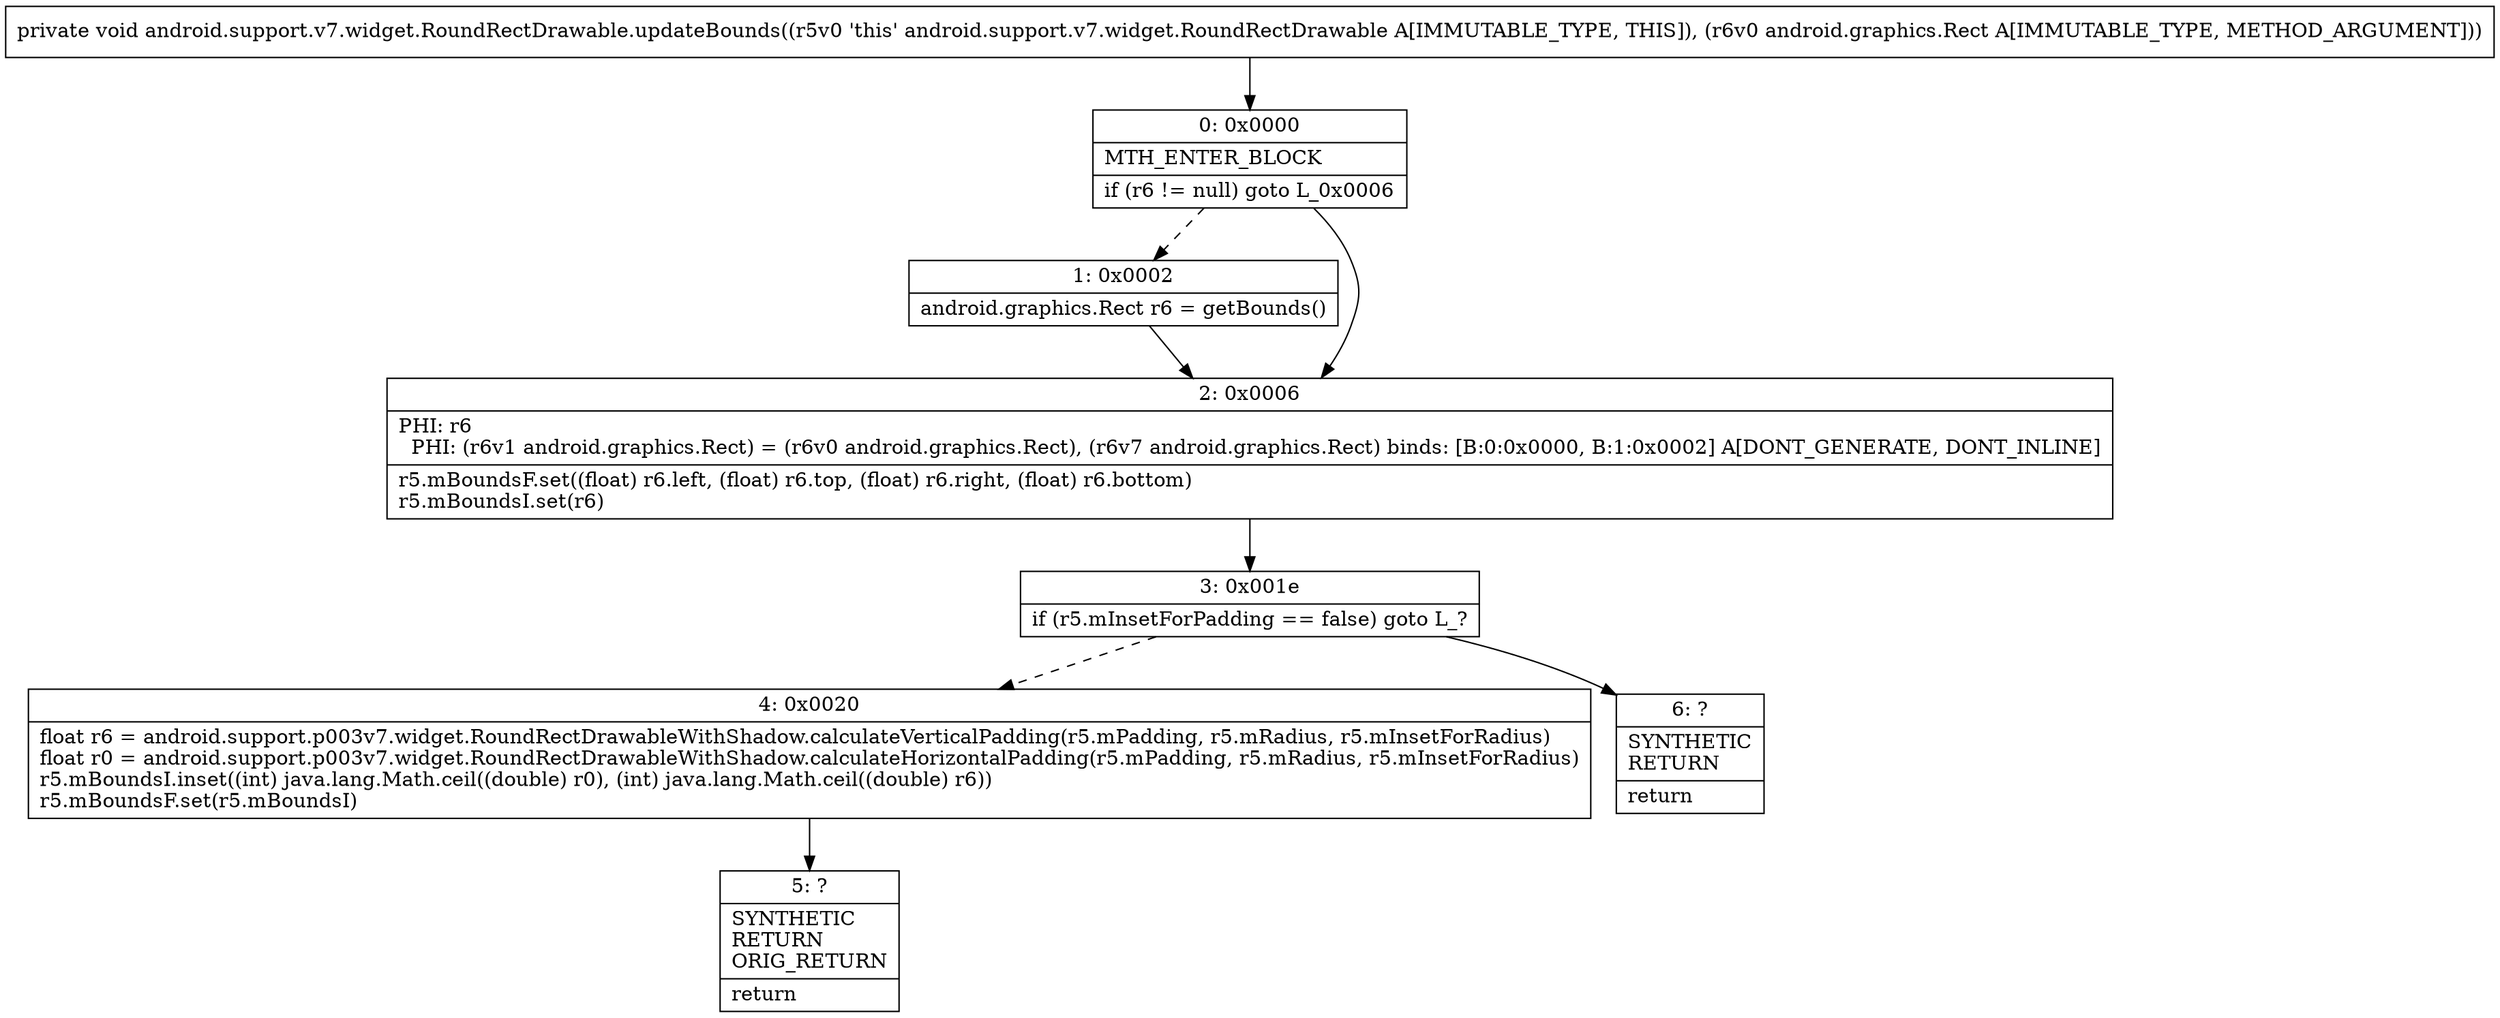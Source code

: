 digraph "CFG forandroid.support.v7.widget.RoundRectDrawable.updateBounds(Landroid\/graphics\/Rect;)V" {
Node_0 [shape=record,label="{0\:\ 0x0000|MTH_ENTER_BLOCK\l|if (r6 != null) goto L_0x0006\l}"];
Node_1 [shape=record,label="{1\:\ 0x0002|android.graphics.Rect r6 = getBounds()\l}"];
Node_2 [shape=record,label="{2\:\ 0x0006|PHI: r6 \l  PHI: (r6v1 android.graphics.Rect) = (r6v0 android.graphics.Rect), (r6v7 android.graphics.Rect) binds: [B:0:0x0000, B:1:0x0002] A[DONT_GENERATE, DONT_INLINE]\l|r5.mBoundsF.set((float) r6.left, (float) r6.top, (float) r6.right, (float) r6.bottom)\lr5.mBoundsI.set(r6)\l}"];
Node_3 [shape=record,label="{3\:\ 0x001e|if (r5.mInsetForPadding == false) goto L_?\l}"];
Node_4 [shape=record,label="{4\:\ 0x0020|float r6 = android.support.p003v7.widget.RoundRectDrawableWithShadow.calculateVerticalPadding(r5.mPadding, r5.mRadius, r5.mInsetForRadius)\lfloat r0 = android.support.p003v7.widget.RoundRectDrawableWithShadow.calculateHorizontalPadding(r5.mPadding, r5.mRadius, r5.mInsetForRadius)\lr5.mBoundsI.inset((int) java.lang.Math.ceil((double) r0), (int) java.lang.Math.ceil((double) r6))\lr5.mBoundsF.set(r5.mBoundsI)\l}"];
Node_5 [shape=record,label="{5\:\ ?|SYNTHETIC\lRETURN\lORIG_RETURN\l|return\l}"];
Node_6 [shape=record,label="{6\:\ ?|SYNTHETIC\lRETURN\l|return\l}"];
MethodNode[shape=record,label="{private void android.support.v7.widget.RoundRectDrawable.updateBounds((r5v0 'this' android.support.v7.widget.RoundRectDrawable A[IMMUTABLE_TYPE, THIS]), (r6v0 android.graphics.Rect A[IMMUTABLE_TYPE, METHOD_ARGUMENT])) }"];
MethodNode -> Node_0;
Node_0 -> Node_1[style=dashed];
Node_0 -> Node_2;
Node_1 -> Node_2;
Node_2 -> Node_3;
Node_3 -> Node_4[style=dashed];
Node_3 -> Node_6;
Node_4 -> Node_5;
}

